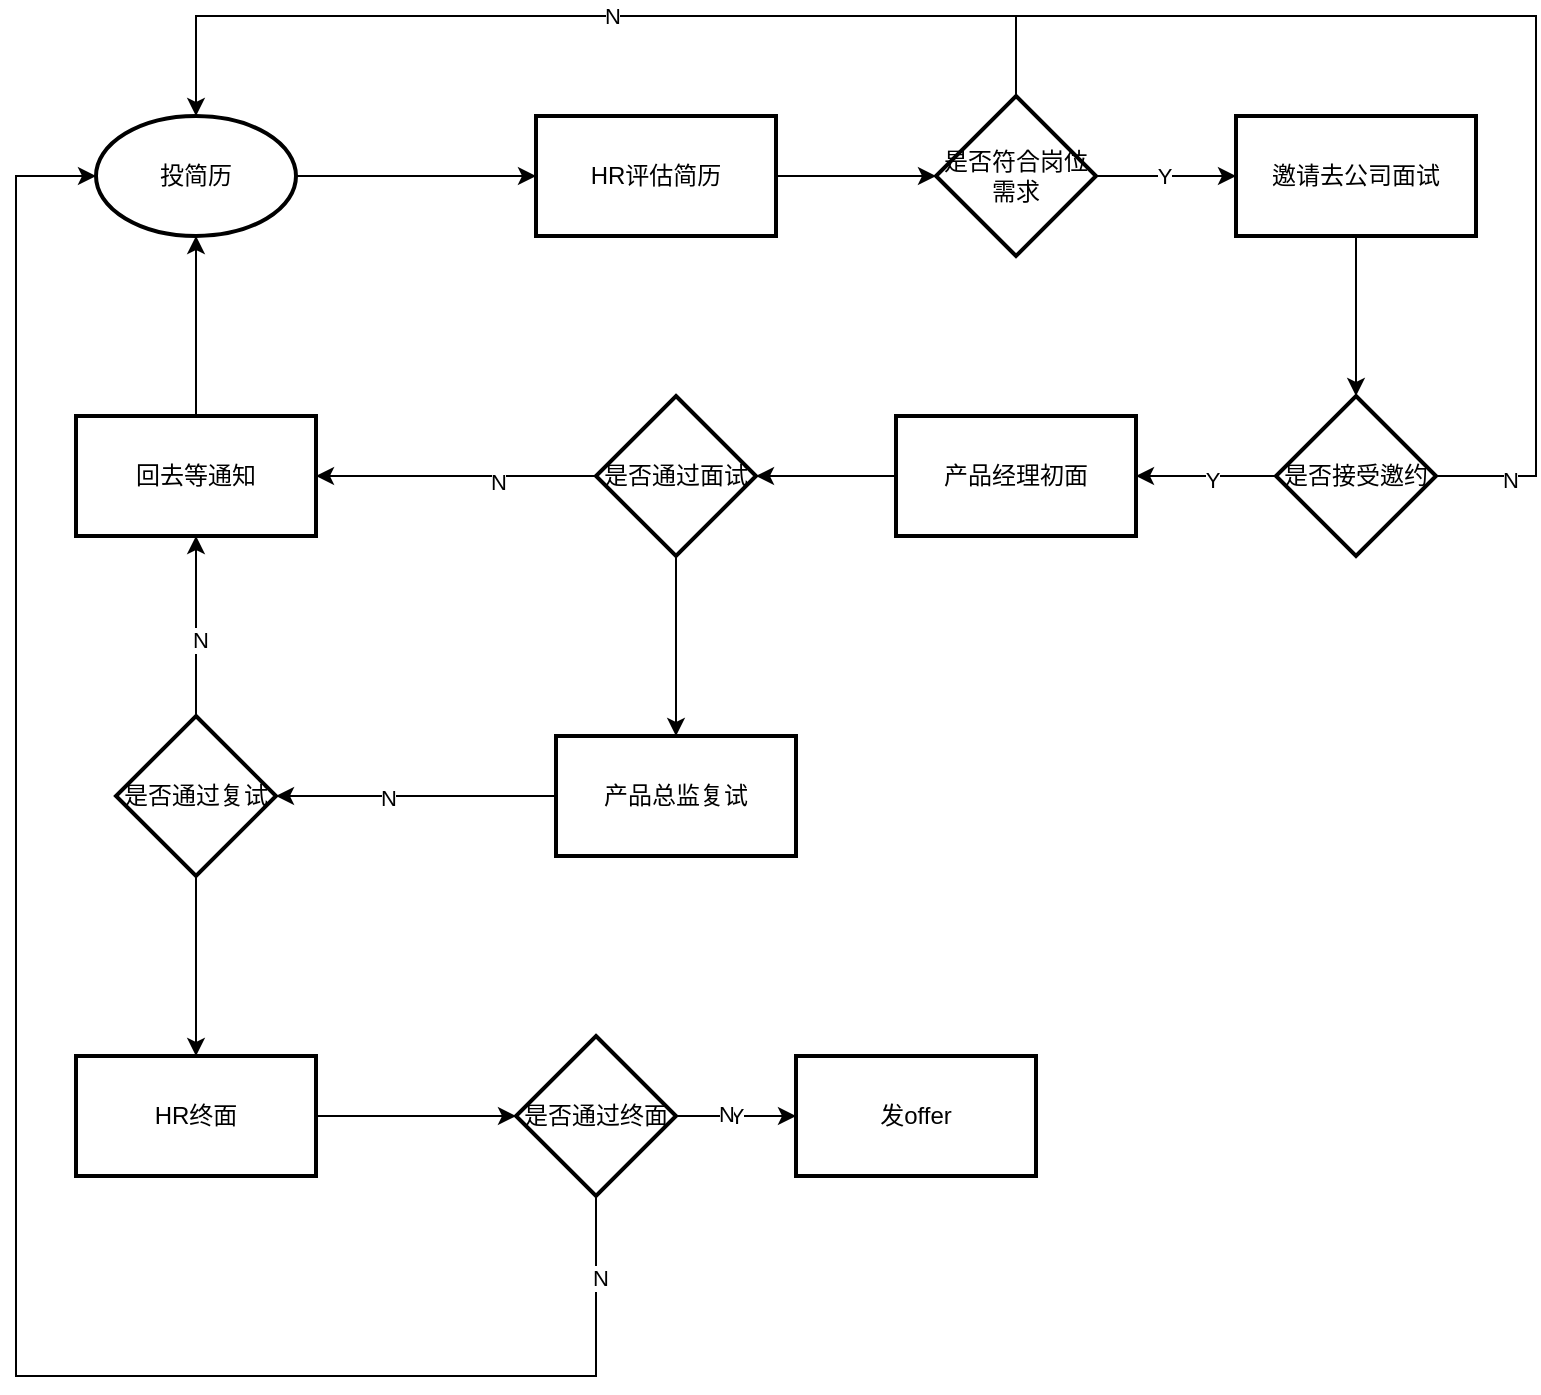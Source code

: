 <mxfile version="22.1.18" type="github">
  <diagram name="第 1 页" id="BmbnuzA6d2d_-Qgj0tTx">
    <mxGraphModel dx="1434" dy="756" grid="1" gridSize="10" guides="1" tooltips="1" connect="1" arrows="1" fold="1" page="1" pageScale="1" pageWidth="827" pageHeight="1169" math="0" shadow="0">
      <root>
        <mxCell id="0" />
        <mxCell id="1" parent="0" />
        <mxCell id="r-IoZEog1_wn1LDR5ixQ-3" value="" style="edgeStyle=orthogonalEdgeStyle;rounded=0;orthogonalLoop=1;jettySize=auto;html=1;" edge="1" parent="1" source="r-IoZEog1_wn1LDR5ixQ-1" target="r-IoZEog1_wn1LDR5ixQ-2">
          <mxGeometry relative="1" as="geometry" />
        </mxCell>
        <mxCell id="r-IoZEog1_wn1LDR5ixQ-1" value="投简历" style="strokeWidth=2;html=1;shape=mxgraph.flowchart.start_1;whiteSpace=wrap;" vertex="1" parent="1">
          <mxGeometry x="90" y="130" width="100" height="60" as="geometry" />
        </mxCell>
        <mxCell id="r-IoZEog1_wn1LDR5ixQ-49" value="" style="edgeStyle=orthogonalEdgeStyle;rounded=0;orthogonalLoop=1;jettySize=auto;html=1;" edge="1" parent="1" source="r-IoZEog1_wn1LDR5ixQ-2" target="r-IoZEog1_wn1LDR5ixQ-4">
          <mxGeometry relative="1" as="geometry" />
        </mxCell>
        <mxCell id="r-IoZEog1_wn1LDR5ixQ-2" value="HR评估简历" style="whiteSpace=wrap;html=1;strokeWidth=2;" vertex="1" parent="1">
          <mxGeometry x="310" y="130" width="120" height="60" as="geometry" />
        </mxCell>
        <mxCell id="r-IoZEog1_wn1LDR5ixQ-50" value="" style="edgeStyle=orthogonalEdgeStyle;rounded=0;orthogonalLoop=1;jettySize=auto;html=1;" edge="1" parent="1" source="r-IoZEog1_wn1LDR5ixQ-4">
          <mxGeometry relative="1" as="geometry">
            <mxPoint x="660" y="160" as="targetPoint" />
          </mxGeometry>
        </mxCell>
        <mxCell id="r-IoZEog1_wn1LDR5ixQ-54" value="Y" style="edgeLabel;html=1;align=center;verticalAlign=middle;resizable=0;points=[];" vertex="1" connectable="0" parent="r-IoZEog1_wn1LDR5ixQ-50">
          <mxGeometry x="-0.035" relative="1" as="geometry">
            <mxPoint as="offset" />
          </mxGeometry>
        </mxCell>
        <mxCell id="r-IoZEog1_wn1LDR5ixQ-4" value="是否符合岗位需求" style="rhombus;whiteSpace=wrap;html=1;strokeWidth=2;" vertex="1" parent="1">
          <mxGeometry x="510" y="120" width="80" height="80" as="geometry" />
        </mxCell>
        <mxCell id="r-IoZEog1_wn1LDR5ixQ-53" value="" style="edgeStyle=orthogonalEdgeStyle;rounded=0;orthogonalLoop=1;jettySize=auto;html=1;" edge="1" parent="1" source="r-IoZEog1_wn1LDR5ixQ-6" target="r-IoZEog1_wn1LDR5ixQ-14">
          <mxGeometry relative="1" as="geometry" />
        </mxCell>
        <mxCell id="r-IoZEog1_wn1LDR5ixQ-6" value="邀请去公司面试" style="whiteSpace=wrap;html=1;strokeWidth=2;" vertex="1" parent="1">
          <mxGeometry x="660" y="130" width="120" height="60" as="geometry" />
        </mxCell>
        <mxCell id="r-IoZEog1_wn1LDR5ixQ-55" value="" style="edgeStyle=orthogonalEdgeStyle;rounded=0;orthogonalLoop=1;jettySize=auto;html=1;" edge="1" parent="1" source="r-IoZEog1_wn1LDR5ixQ-14" target="r-IoZEog1_wn1LDR5ixQ-16">
          <mxGeometry relative="1" as="geometry" />
        </mxCell>
        <mxCell id="r-IoZEog1_wn1LDR5ixQ-57" value="Y" style="edgeLabel;html=1;align=center;verticalAlign=middle;resizable=0;points=[];" vertex="1" connectable="0" parent="r-IoZEog1_wn1LDR5ixQ-55">
          <mxGeometry x="-0.086" y="2" relative="1" as="geometry">
            <mxPoint as="offset" />
          </mxGeometry>
        </mxCell>
        <mxCell id="r-IoZEog1_wn1LDR5ixQ-64" style="edgeStyle=orthogonalEdgeStyle;rounded=0;orthogonalLoop=1;jettySize=auto;html=1;endArrow=none;endFill=0;" edge="1" parent="1" source="r-IoZEog1_wn1LDR5ixQ-14">
          <mxGeometry relative="1" as="geometry">
            <mxPoint x="550" y="80" as="targetPoint" />
            <Array as="points">
              <mxPoint x="810" y="310" />
            </Array>
          </mxGeometry>
        </mxCell>
        <mxCell id="r-IoZEog1_wn1LDR5ixQ-91" value="N" style="edgeLabel;html=1;align=center;verticalAlign=middle;resizable=0;points=[];" vertex="1" connectable="0" parent="r-IoZEog1_wn1LDR5ixQ-64">
          <mxGeometry x="-0.863" y="-2" relative="1" as="geometry">
            <mxPoint as="offset" />
          </mxGeometry>
        </mxCell>
        <mxCell id="r-IoZEog1_wn1LDR5ixQ-14" value="是否接受邀约" style="rhombus;whiteSpace=wrap;html=1;strokeWidth=2;" vertex="1" parent="1">
          <mxGeometry x="680" y="270" width="80" height="80" as="geometry" />
        </mxCell>
        <mxCell id="r-IoZEog1_wn1LDR5ixQ-56" value="" style="edgeStyle=orthogonalEdgeStyle;rounded=0;orthogonalLoop=1;jettySize=auto;html=1;" edge="1" parent="1" source="r-IoZEog1_wn1LDR5ixQ-16">
          <mxGeometry relative="1" as="geometry">
            <mxPoint x="420" y="310" as="targetPoint" />
          </mxGeometry>
        </mxCell>
        <mxCell id="r-IoZEog1_wn1LDR5ixQ-16" value="产品经理初面" style="whiteSpace=wrap;html=1;strokeWidth=2;" vertex="1" parent="1">
          <mxGeometry x="490" y="280" width="120" height="60" as="geometry" />
        </mxCell>
        <mxCell id="r-IoZEog1_wn1LDR5ixQ-66" value="" style="edgeStyle=orthogonalEdgeStyle;rounded=0;orthogonalLoop=1;jettySize=auto;html=1;" edge="1" parent="1" source="r-IoZEog1_wn1LDR5ixQ-24" target="r-IoZEog1_wn1LDR5ixQ-65">
          <mxGeometry relative="1" as="geometry" />
        </mxCell>
        <mxCell id="r-IoZEog1_wn1LDR5ixQ-89" style="edgeStyle=orthogonalEdgeStyle;rounded=0;orthogonalLoop=1;jettySize=auto;html=1;entryX=1;entryY=0.5;entryDx=0;entryDy=0;" edge="1" parent="1" source="r-IoZEog1_wn1LDR5ixQ-24" target="r-IoZEog1_wn1LDR5ixQ-86">
          <mxGeometry relative="1" as="geometry" />
        </mxCell>
        <mxCell id="r-IoZEog1_wn1LDR5ixQ-92" value="N" style="edgeLabel;html=1;align=center;verticalAlign=middle;resizable=0;points=[];" vertex="1" connectable="0" parent="r-IoZEog1_wn1LDR5ixQ-89">
          <mxGeometry x="-0.3" y="3" relative="1" as="geometry">
            <mxPoint as="offset" />
          </mxGeometry>
        </mxCell>
        <mxCell id="r-IoZEog1_wn1LDR5ixQ-24" value="是否通过面试" style="rhombus;whiteSpace=wrap;html=1;strokeWidth=2;" vertex="1" parent="1">
          <mxGeometry x="340" y="270" width="80" height="80" as="geometry" />
        </mxCell>
        <mxCell id="r-IoZEog1_wn1LDR5ixQ-51" style="edgeStyle=orthogonalEdgeStyle;rounded=0;orthogonalLoop=1;jettySize=auto;html=1;exitX=0.5;exitY=0;exitDx=0;exitDy=0;" edge="1" parent="1" source="r-IoZEog1_wn1LDR5ixQ-4">
          <mxGeometry relative="1" as="geometry">
            <mxPoint x="660" y="100" as="sourcePoint" />
            <mxPoint x="140" y="130" as="targetPoint" />
            <Array as="points">
              <mxPoint x="550" y="80" />
              <mxPoint x="140" y="80" />
            </Array>
          </mxGeometry>
        </mxCell>
        <mxCell id="r-IoZEog1_wn1LDR5ixQ-52" value="N" style="edgeLabel;html=1;align=center;verticalAlign=middle;resizable=0;points=[];" vertex="1" connectable="0" parent="r-IoZEog1_wn1LDR5ixQ-51">
          <mxGeometry x="-0.03" relative="1" as="geometry">
            <mxPoint as="offset" />
          </mxGeometry>
        </mxCell>
        <mxCell id="r-IoZEog1_wn1LDR5ixQ-71" value="" style="edgeStyle=orthogonalEdgeStyle;rounded=0;orthogonalLoop=1;jettySize=auto;html=1;" edge="1" parent="1" source="r-IoZEog1_wn1LDR5ixQ-65" target="r-IoZEog1_wn1LDR5ixQ-70">
          <mxGeometry relative="1" as="geometry" />
        </mxCell>
        <mxCell id="r-IoZEog1_wn1LDR5ixQ-93" value="N" style="edgeLabel;html=1;align=center;verticalAlign=middle;resizable=0;points=[];" vertex="1" connectable="0" parent="r-IoZEog1_wn1LDR5ixQ-71">
          <mxGeometry x="0.2" y="1" relative="1" as="geometry">
            <mxPoint as="offset" />
          </mxGeometry>
        </mxCell>
        <mxCell id="r-IoZEog1_wn1LDR5ixQ-65" value="产品总监复试" style="whiteSpace=wrap;html=1;strokeWidth=2;" vertex="1" parent="1">
          <mxGeometry x="320" y="440" width="120" height="60" as="geometry" />
        </mxCell>
        <mxCell id="r-IoZEog1_wn1LDR5ixQ-76" value="" style="edgeStyle=orthogonalEdgeStyle;rounded=0;orthogonalLoop=1;jettySize=auto;html=1;" edge="1" parent="1" source="r-IoZEog1_wn1LDR5ixQ-70" target="r-IoZEog1_wn1LDR5ixQ-75">
          <mxGeometry relative="1" as="geometry" />
        </mxCell>
        <mxCell id="r-IoZEog1_wn1LDR5ixQ-87" value="" style="edgeStyle=orthogonalEdgeStyle;rounded=0;orthogonalLoop=1;jettySize=auto;html=1;" edge="1" parent="1" source="r-IoZEog1_wn1LDR5ixQ-70" target="r-IoZEog1_wn1LDR5ixQ-86">
          <mxGeometry relative="1" as="geometry" />
        </mxCell>
        <mxCell id="r-IoZEog1_wn1LDR5ixQ-88" value="N" style="edgeLabel;html=1;align=center;verticalAlign=middle;resizable=0;points=[];" vertex="1" connectable="0" parent="r-IoZEog1_wn1LDR5ixQ-87">
          <mxGeometry x="-0.156" y="-2" relative="1" as="geometry">
            <mxPoint as="offset" />
          </mxGeometry>
        </mxCell>
        <mxCell id="r-IoZEog1_wn1LDR5ixQ-70" value="是否通过复试" style="rhombus;whiteSpace=wrap;html=1;strokeWidth=2;" vertex="1" parent="1">
          <mxGeometry x="100" y="430" width="80" height="80" as="geometry" />
        </mxCell>
        <mxCell id="r-IoZEog1_wn1LDR5ixQ-78" value="" style="edgeStyle=orthogonalEdgeStyle;rounded=0;orthogonalLoop=1;jettySize=auto;html=1;" edge="1" parent="1" source="r-IoZEog1_wn1LDR5ixQ-75" target="r-IoZEog1_wn1LDR5ixQ-77">
          <mxGeometry relative="1" as="geometry" />
        </mxCell>
        <mxCell id="r-IoZEog1_wn1LDR5ixQ-75" value="HR终面" style="whiteSpace=wrap;html=1;strokeWidth=2;" vertex="1" parent="1">
          <mxGeometry x="80" y="600" width="120" height="60" as="geometry" />
        </mxCell>
        <mxCell id="r-IoZEog1_wn1LDR5ixQ-80" value="Y" style="edgeStyle=orthogonalEdgeStyle;rounded=0;orthogonalLoop=1;jettySize=auto;html=1;" edge="1" parent="1" source="r-IoZEog1_wn1LDR5ixQ-77" target="r-IoZEog1_wn1LDR5ixQ-79">
          <mxGeometry relative="1" as="geometry" />
        </mxCell>
        <mxCell id="r-IoZEog1_wn1LDR5ixQ-81" value="N" style="edgeLabel;html=1;align=center;verticalAlign=middle;resizable=0;points=[];" vertex="1" connectable="0" parent="r-IoZEog1_wn1LDR5ixQ-80">
          <mxGeometry x="-0.167" y="1" relative="1" as="geometry">
            <mxPoint as="offset" />
          </mxGeometry>
        </mxCell>
        <mxCell id="r-IoZEog1_wn1LDR5ixQ-82" style="edgeStyle=orthogonalEdgeStyle;rounded=0;orthogonalLoop=1;jettySize=auto;html=1;entryX=0;entryY=0.5;entryDx=0;entryDy=0;entryPerimeter=0;" edge="1" parent="1" source="r-IoZEog1_wn1LDR5ixQ-77" target="r-IoZEog1_wn1LDR5ixQ-1">
          <mxGeometry relative="1" as="geometry">
            <mxPoint x="50" y="160" as="targetPoint" />
            <Array as="points">
              <mxPoint x="340" y="760" />
              <mxPoint x="50" y="760" />
              <mxPoint x="50" y="160" />
            </Array>
          </mxGeometry>
        </mxCell>
        <mxCell id="r-IoZEog1_wn1LDR5ixQ-84" value="N" style="edgeLabel;html=1;align=center;verticalAlign=middle;resizable=0;points=[];" vertex="1" connectable="0" parent="r-IoZEog1_wn1LDR5ixQ-82">
          <mxGeometry x="-0.92" y="2" relative="1" as="geometry">
            <mxPoint as="offset" />
          </mxGeometry>
        </mxCell>
        <mxCell id="r-IoZEog1_wn1LDR5ixQ-77" value="是否通过终面" style="rhombus;whiteSpace=wrap;html=1;strokeWidth=2;" vertex="1" parent="1">
          <mxGeometry x="300" y="590" width="80" height="80" as="geometry" />
        </mxCell>
        <mxCell id="r-IoZEog1_wn1LDR5ixQ-79" value="发offer" style="whiteSpace=wrap;html=1;strokeWidth=2;" vertex="1" parent="1">
          <mxGeometry x="440" y="600" width="120" height="60" as="geometry" />
        </mxCell>
        <mxCell id="r-IoZEog1_wn1LDR5ixQ-86" value="回去等通知" style="whiteSpace=wrap;html=1;strokeWidth=2;" vertex="1" parent="1">
          <mxGeometry x="80" y="280" width="120" height="60" as="geometry" />
        </mxCell>
        <mxCell id="r-IoZEog1_wn1LDR5ixQ-90" style="edgeStyle=orthogonalEdgeStyle;rounded=0;orthogonalLoop=1;jettySize=auto;html=1;entryX=0.5;entryY=1;entryDx=0;entryDy=0;entryPerimeter=0;" edge="1" parent="1" source="r-IoZEog1_wn1LDR5ixQ-86" target="r-IoZEog1_wn1LDR5ixQ-1">
          <mxGeometry relative="1" as="geometry" />
        </mxCell>
      </root>
    </mxGraphModel>
  </diagram>
</mxfile>
